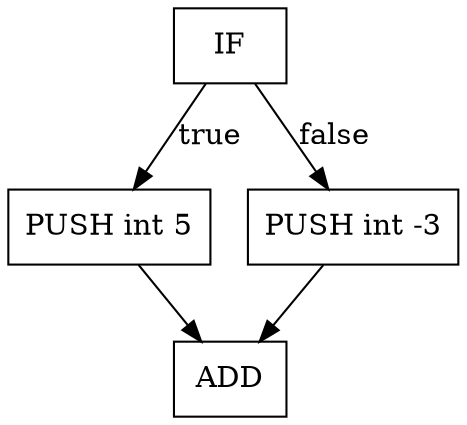 digraph Michelson {
	node [shape=rectangle]
	0 [label=IF]
	1 [label="PUSH int 5"]
	0 -> 1 [label=true]
	2 [label="PUSH int -3"]
	0 -> 2 [label=false]
	3 [label=ADD]
	1 -> 3 [label=""]
	2 -> 3 [label=""]
}
